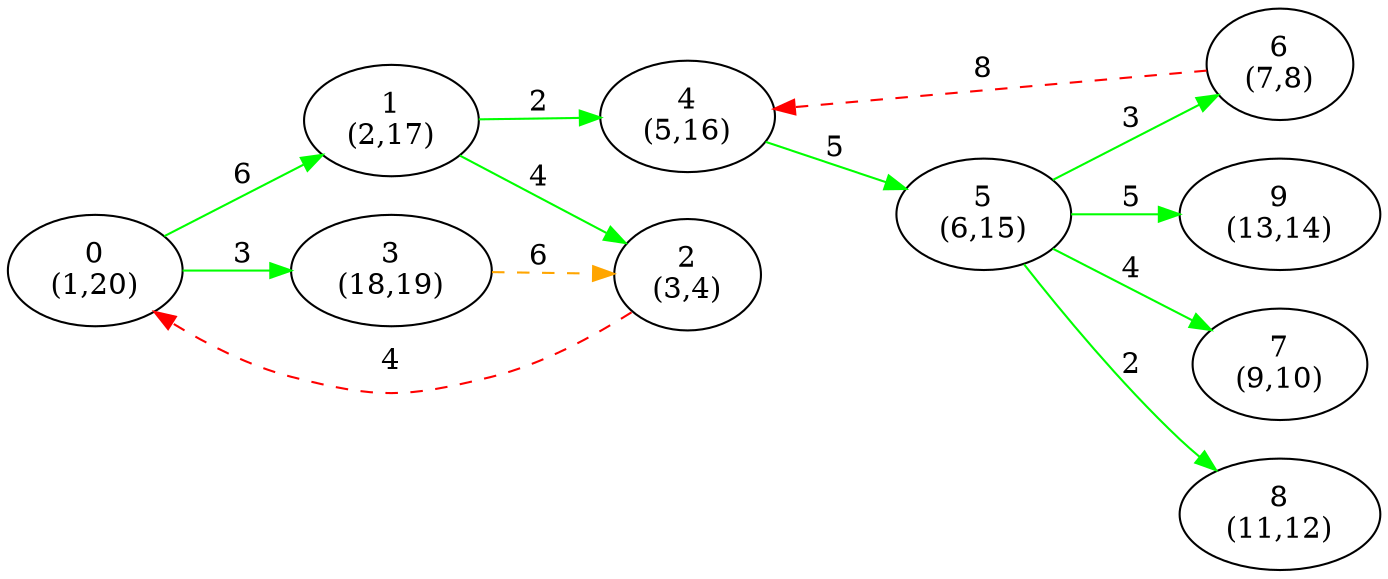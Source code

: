 digraph G {
ranksep = "equally";
rankdir = LR;
{rank = same; "0
(1,20)"; };
{rank = same; "1
(2,17)"; "3
(18,19)"; };
{rank = same; "2
(3,4)"; "4
(5,16)"; };
{rank = same; "5
(6,15)"; };
{rank = same; "6
(7,8)"; "7
(9,10)"; "8
(11,12)"; "9
(13,14)"; };
{rank = same; };
"0
(1,20)"->"1
(2,17)"[label="6" color = "green"];
"0
(1,20)"->"3
(18,19)"[label="3" color = "green"];
"1
(2,17)"->"2
(3,4)"[label="4" color = "green"];
"1
(2,17)"->"4
(5,16)"[label="2" color = "green"];
"3
(18,19)"->"2
(3,4)"[label="6" color = "orange" style = "dashed"];
"2
(3,4)"->"0
(1,20)"[label="4" color = "red" style = "dashed"];
"4
(5,16)"->"5
(6,15)"[label="5" color = "green"];
"5
(6,15)"->"6
(7,8)"[label="3" color = "green"];
"5
(6,15)"->"7
(9,10)"[label="4" color = "green"];
"5
(6,15)"->"8
(11,12)"[label="2" color = "green"];
"5
(6,15)"->"9
(13,14)"[label="5" color = "green"];
"6
(7,8)"->"4
(5,16)"[label="8" color = "red" style = "dashed"];
"7
(9,10)"
"8
(11,12)"
"9
(13,14)"
}
